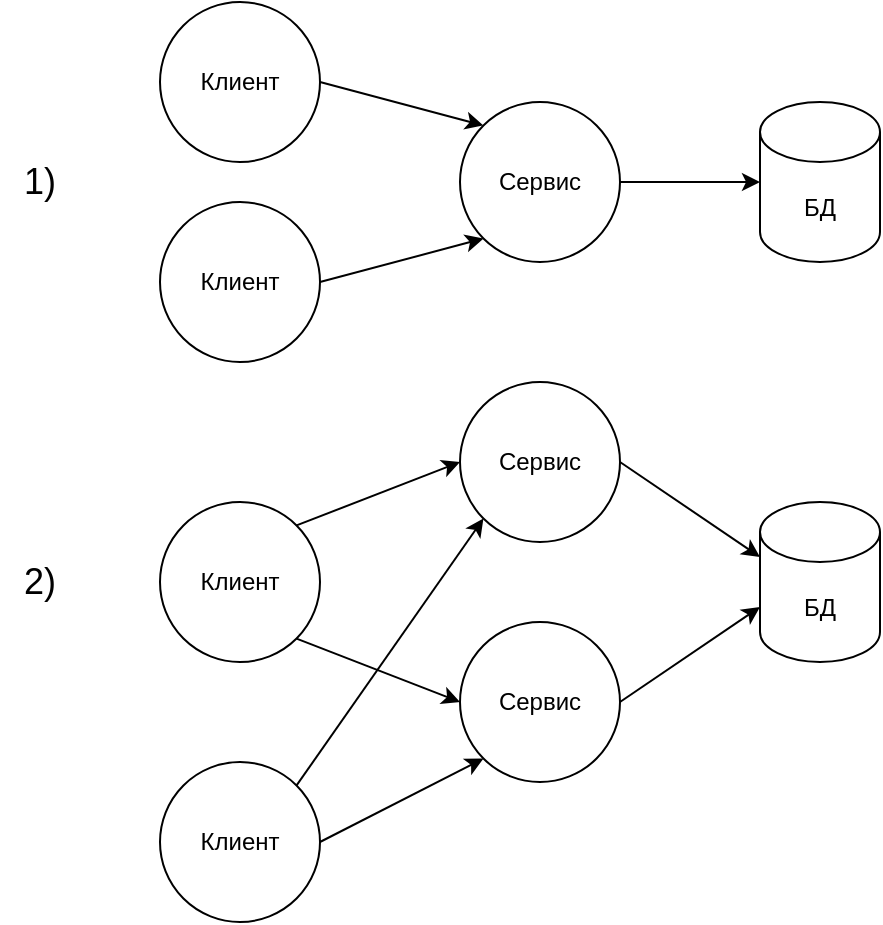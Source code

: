 <mxfile version="14.5.1" type="device"><diagram name="Page-1" id="38b20595-45e3-9b7f-d5ca-b57f44c5b66d"><mxGraphModel dx="1088" dy="872" grid="1" gridSize="10" guides="1" tooltips="1" connect="1" arrows="1" fold="1" page="1" pageScale="1" pageWidth="1100" pageHeight="850" background="#ffffff" math="0" shadow="0"><root><mxCell id="0"/><mxCell id="1" parent="0"/><mxCell id="wAKESaqTWCrRpAc3DBPC-18" style="edgeStyle=orthogonalEdgeStyle;rounded=0;orthogonalLoop=1;jettySize=auto;html=1;entryX=0;entryY=0.5;entryDx=0;entryDy=0;entryPerimeter=0;" parent="1" source="wAKESaqTWCrRpAc3DBPC-3" target="wAKESaqTWCrRpAc3DBPC-17" edge="1"><mxGeometry relative="1" as="geometry"/></mxCell><mxCell id="wAKESaqTWCrRpAc3DBPC-3" value="Сервис" style="ellipse;whiteSpace=wrap;html=1;aspect=fixed;" parent="1" vertex="1"><mxGeometry x="530" y="140" width="80" height="80" as="geometry"/></mxCell><mxCell id="wAKESaqTWCrRpAc3DBPC-8" value="Сервис" style="ellipse;whiteSpace=wrap;html=1;aspect=fixed;" parent="1" vertex="1"><mxGeometry x="530" y="280" width="80" height="80" as="geometry"/></mxCell><mxCell id="wAKESaqTWCrRpAc3DBPC-10" value="Клиент" style="ellipse;whiteSpace=wrap;html=1;aspect=fixed;" parent="1" vertex="1"><mxGeometry x="380" y="340" width="80" height="80" as="geometry"/></mxCell><mxCell id="wAKESaqTWCrRpAc3DBPC-11" value="" style="endArrow=classic;html=1;exitX=1;exitY=0;exitDx=0;exitDy=0;entryX=0;entryY=0.5;entryDx=0;entryDy=0;" parent="1" source="wAKESaqTWCrRpAc3DBPC-10" target="wAKESaqTWCrRpAc3DBPC-8" edge="1"><mxGeometry width="50" height="50" relative="1" as="geometry"><mxPoint x="440" y="400" as="sourcePoint"/><mxPoint x="490" y="350" as="targetPoint"/></mxGeometry></mxCell><mxCell id="wAKESaqTWCrRpAc3DBPC-12" value="Сервис" style="ellipse;whiteSpace=wrap;html=1;aspect=fixed;" parent="1" vertex="1"><mxGeometry x="530" y="400" width="80" height="80" as="geometry"/></mxCell><mxCell id="wAKESaqTWCrRpAc3DBPC-14" value="" style="endArrow=classic;html=1;exitX=1;exitY=1;exitDx=0;exitDy=0;entryX=0;entryY=0.5;entryDx=0;entryDy=0;" parent="1" source="wAKESaqTWCrRpAc3DBPC-10" target="wAKESaqTWCrRpAc3DBPC-12" edge="1"><mxGeometry width="50" height="50" relative="1" as="geometry"><mxPoint x="338.284" y="361.716" as="sourcePoint"/><mxPoint x="430" y="340" as="targetPoint"/></mxGeometry></mxCell><mxCell id="wAKESaqTWCrRpAc3DBPC-15" value="&lt;font style=&quot;font-size: 18px&quot;&gt;1)&lt;/font&gt;" style="text;html=1;strokeColor=none;fillColor=none;align=center;verticalAlign=middle;whiteSpace=wrap;rounded=0;" parent="1" vertex="1"><mxGeometry x="300" y="170" width="40" height="20" as="geometry"/></mxCell><mxCell id="wAKESaqTWCrRpAc3DBPC-16" value="&lt;font style=&quot;font-size: 18px&quot;&gt;2)&lt;/font&gt;" style="text;html=1;strokeColor=none;fillColor=none;align=center;verticalAlign=middle;whiteSpace=wrap;rounded=0;" parent="1" vertex="1"><mxGeometry x="300" y="370" width="40" height="20" as="geometry"/></mxCell><mxCell id="wAKESaqTWCrRpAc3DBPC-17" value="&lt;span&gt;БД&lt;/span&gt;" style="shape=cylinder3;whiteSpace=wrap;html=1;boundedLbl=1;backgroundOutline=1;size=15;" parent="1" vertex="1"><mxGeometry x="680" y="140" width="60" height="80" as="geometry"/></mxCell><mxCell id="wAKESaqTWCrRpAc3DBPC-19" value="БД" style="shape=cylinder3;whiteSpace=wrap;html=1;boundedLbl=1;backgroundOutline=1;size=15;" parent="1" vertex="1"><mxGeometry x="680" y="340" width="60" height="80" as="geometry"/></mxCell><mxCell id="wAKESaqTWCrRpAc3DBPC-21" value="" style="endArrow=classic;html=1;exitX=1;exitY=0.5;exitDx=0;exitDy=0;entryX=0;entryY=0;entryDx=0;entryDy=27.5;entryPerimeter=0;" parent="1" source="wAKESaqTWCrRpAc3DBPC-8" target="wAKESaqTWCrRpAc3DBPC-19" edge="1"><mxGeometry width="50" height="50" relative="1" as="geometry"><mxPoint x="618.284" y="321.716" as="sourcePoint"/><mxPoint x="700.0" y="290.0" as="targetPoint"/></mxGeometry></mxCell><mxCell id="wAKESaqTWCrRpAc3DBPC-22" value="" style="endArrow=classic;html=1;exitX=1;exitY=0.5;exitDx=0;exitDy=0;entryX=0;entryY=0;entryDx=0;entryDy=52.5;entryPerimeter=0;" parent="1" source="wAKESaqTWCrRpAc3DBPC-12" target="wAKESaqTWCrRpAc3DBPC-19" edge="1"><mxGeometry width="50" height="50" relative="1" as="geometry"><mxPoint x="620" y="410" as="sourcePoint"/><mxPoint x="670" y="360" as="targetPoint"/></mxGeometry></mxCell><mxCell id="wAKESaqTWCrRpAc3DBPC-24" value="Клиент" style="ellipse;whiteSpace=wrap;html=1;aspect=fixed;" parent="1" vertex="1"><mxGeometry x="380" y="470" width="80" height="80" as="geometry"/></mxCell><mxCell id="wAKESaqTWCrRpAc3DBPC-25" value="" style="endArrow=classic;html=1;fontSize=18;exitX=1;exitY=0;exitDx=0;exitDy=0;entryX=0;entryY=1;entryDx=0;entryDy=0;" parent="1" source="wAKESaqTWCrRpAc3DBPC-24" target="wAKESaqTWCrRpAc3DBPC-8" edge="1"><mxGeometry width="50" height="50" relative="1" as="geometry"><mxPoint x="520" y="400" as="sourcePoint"/><mxPoint x="570" y="350" as="targetPoint"/></mxGeometry></mxCell><mxCell id="wAKESaqTWCrRpAc3DBPC-26" value="" style="endArrow=classic;html=1;fontSize=18;exitX=1;exitY=0.5;exitDx=0;exitDy=0;entryX=0;entryY=1;entryDx=0;entryDy=0;" parent="1" source="wAKESaqTWCrRpAc3DBPC-24" target="wAKESaqTWCrRpAc3DBPC-12" edge="1"><mxGeometry width="50" height="50" relative="1" as="geometry"><mxPoint x="520" y="400" as="sourcePoint"/><mxPoint x="570" y="350" as="targetPoint"/></mxGeometry></mxCell><mxCell id="wAKESaqTWCrRpAc3DBPC-29" value="Клиент" style="ellipse;whiteSpace=wrap;html=1;aspect=fixed;" parent="1" vertex="1"><mxGeometry x="380" y="90" width="80" height="80" as="geometry"/></mxCell><mxCell id="wAKESaqTWCrRpAc3DBPC-30" value="" style="endArrow=classic;html=1;exitX=1;exitY=0.5;exitDx=0;exitDy=0;entryX=0;entryY=0;entryDx=0;entryDy=0;" parent="1" source="wAKESaqTWCrRpAc3DBPC-29" target="wAKESaqTWCrRpAc3DBPC-3" edge="1"><mxGeometry width="50" height="50" relative="1" as="geometry"><mxPoint x="440" y="200" as="sourcePoint"/><mxPoint x="530" y="120" as="targetPoint"/></mxGeometry></mxCell><mxCell id="wAKESaqTWCrRpAc3DBPC-31" value="Клиент" style="ellipse;whiteSpace=wrap;html=1;aspect=fixed;" parent="1" vertex="1"><mxGeometry x="380" y="190" width="80" height="80" as="geometry"/></mxCell><mxCell id="wAKESaqTWCrRpAc3DBPC-32" value="" style="endArrow=classic;html=1;fontSize=18;exitX=1;exitY=0.5;exitDx=0;exitDy=0;entryX=0;entryY=1;entryDx=0;entryDy=0;" parent="1" source="wAKESaqTWCrRpAc3DBPC-31" target="wAKESaqTWCrRpAc3DBPC-3" edge="1"><mxGeometry width="50" height="50" relative="1" as="geometry"><mxPoint x="520" y="200" as="sourcePoint"/><mxPoint x="541.716" y="148.284" as="targetPoint"/></mxGeometry></mxCell></root></mxGraphModel></diagram></mxfile>